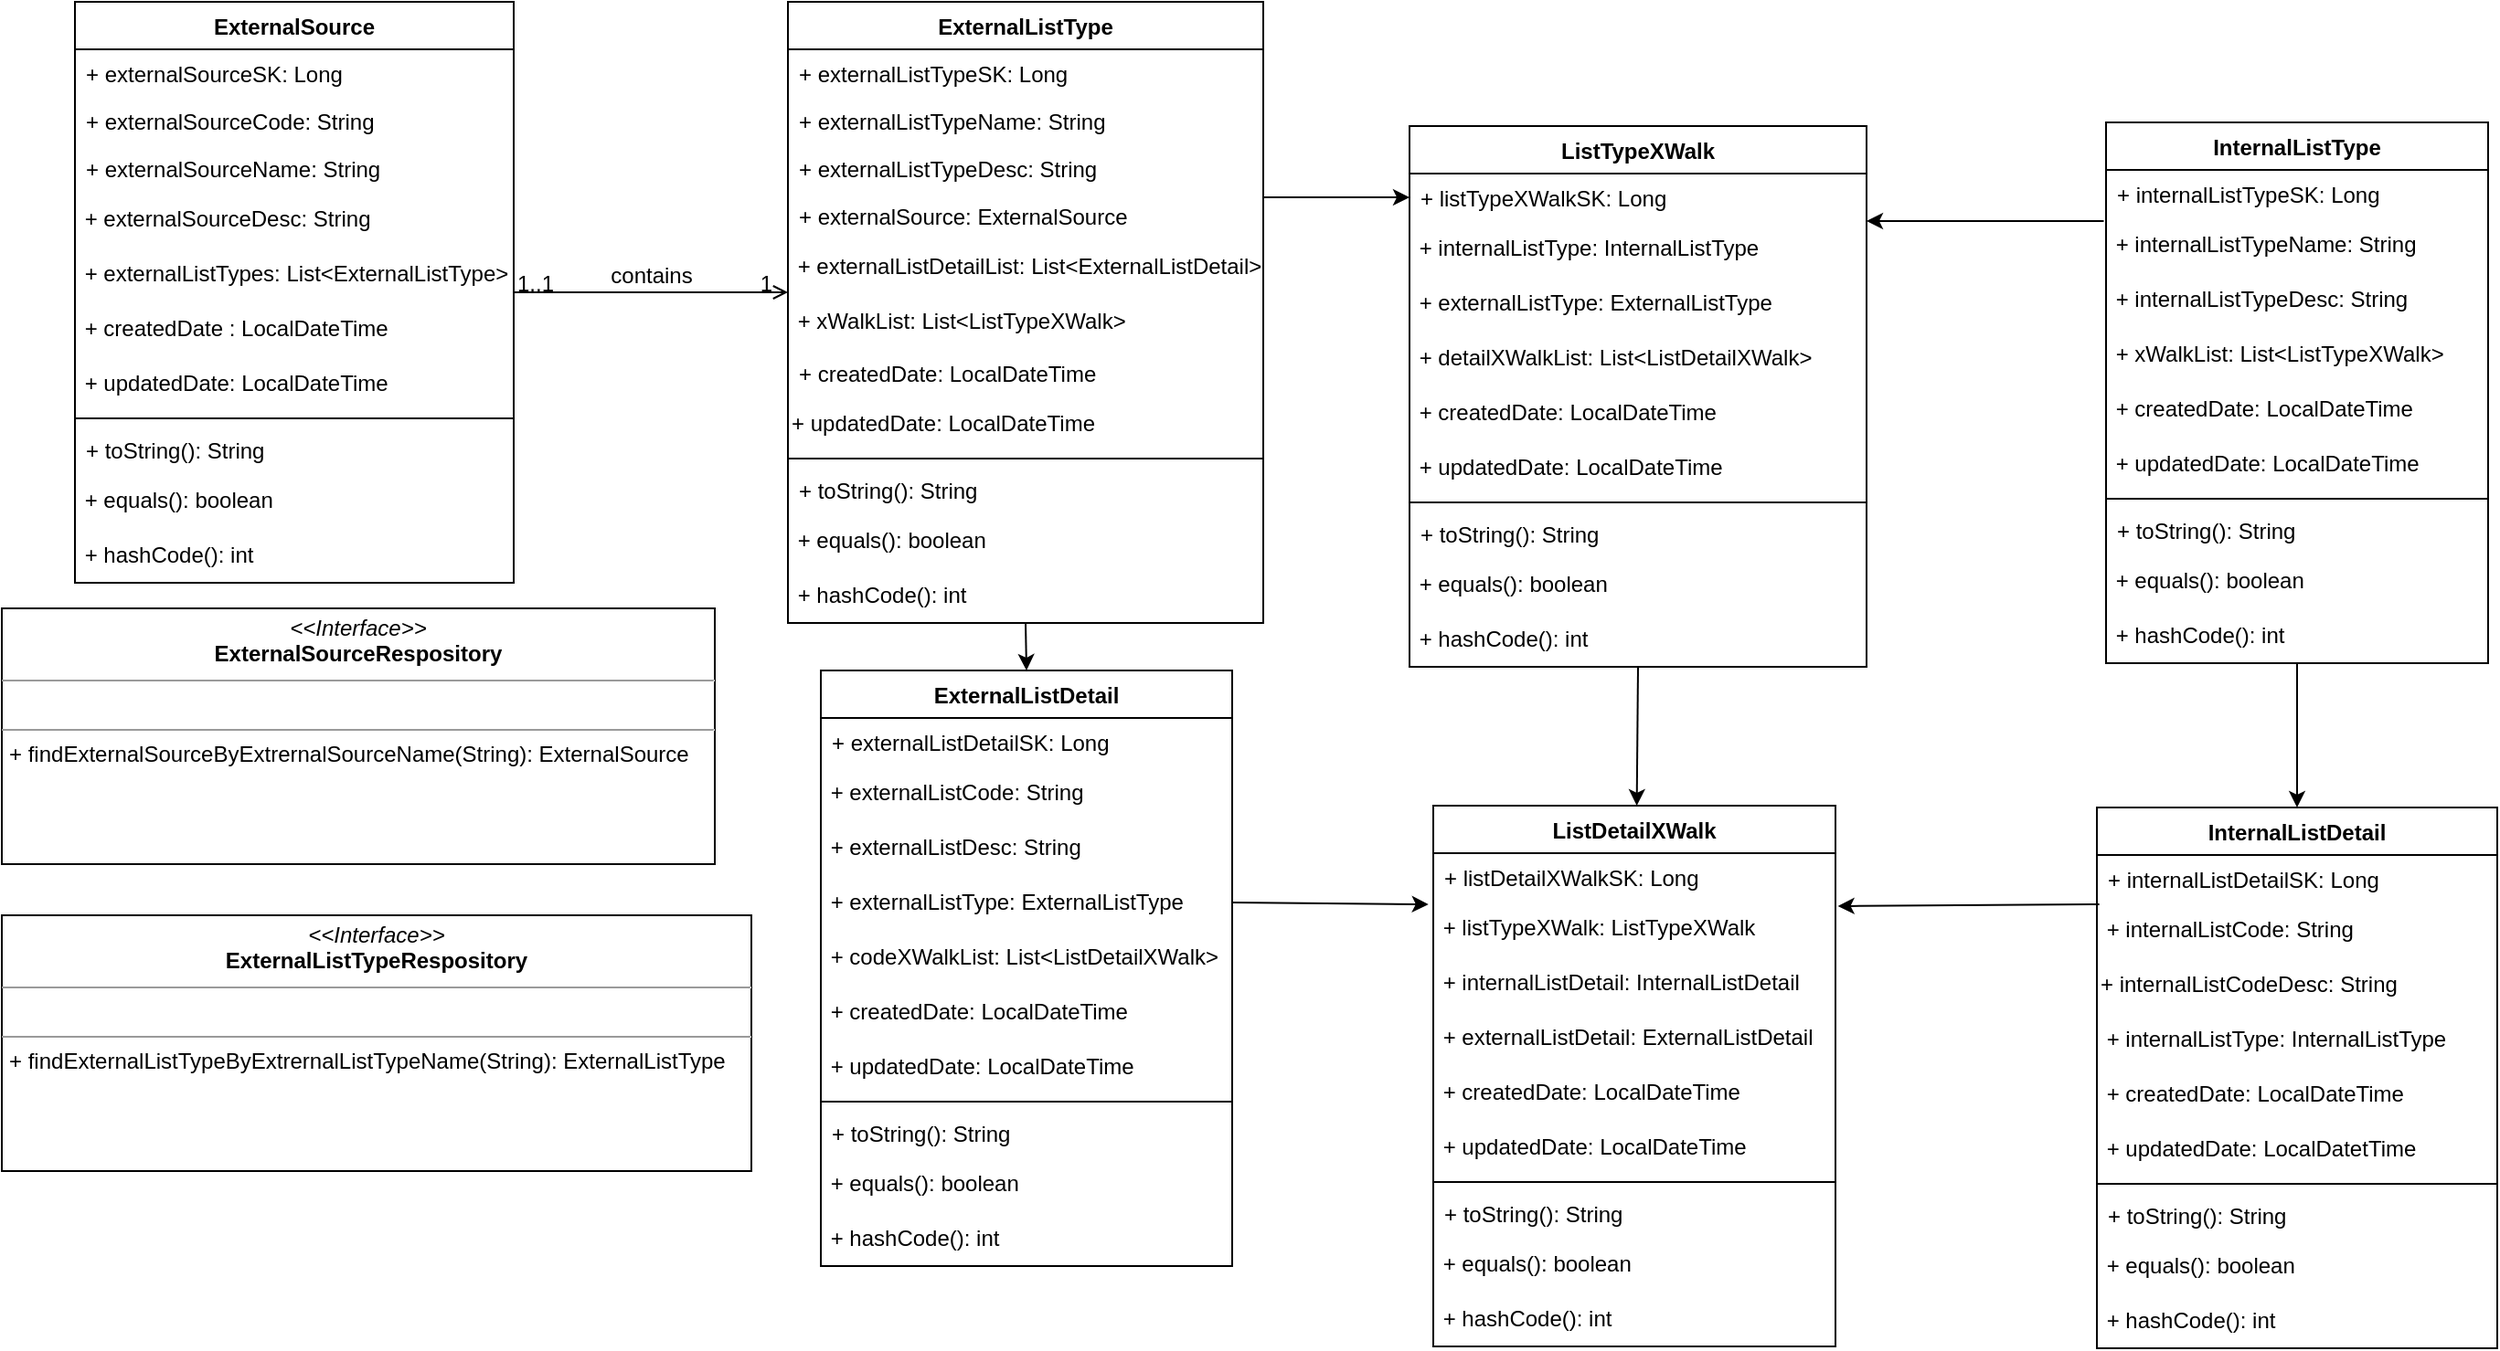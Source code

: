 <mxfile version="16.1.2" type="device"><diagram id="C5RBs43oDa-KdzZeNtuy" name="Page-1"><mxGraphModel dx="1106" dy="767" grid="1" gridSize="10" guides="1" tooltips="1" connect="1" arrows="1" fold="1" page="1" pageScale="1" pageWidth="827" pageHeight="1169" math="0" shadow="0"><root><mxCell id="WIyWlLk6GJQsqaUBKTNV-0"/><mxCell id="WIyWlLk6GJQsqaUBKTNV-1" parent="WIyWlLk6GJQsqaUBKTNV-0"/><mxCell id="zkfFHV4jXpPFQw0GAbJ--0" value="ExternalSource" style="swimlane;fontStyle=1;align=center;verticalAlign=top;childLayout=stackLayout;horizontal=1;startSize=26;horizontalStack=0;resizeParent=1;resizeLast=0;collapsible=1;marginBottom=0;rounded=0;shadow=0;strokeWidth=1;" parent="WIyWlLk6GJQsqaUBKTNV-1" vertex="1"><mxGeometry x="50" y="60" width="240" height="318" as="geometry"><mxRectangle x="230" y="140" width="160" height="26" as="alternateBounds"/></mxGeometry></mxCell><mxCell id="zkfFHV4jXpPFQw0GAbJ--1" value="+ externalSourceSK: Long" style="text;align=left;verticalAlign=top;spacingLeft=4;spacingRight=4;overflow=hidden;rotatable=0;points=[[0,0.5],[1,0.5]];portConstraint=eastwest;" parent="zkfFHV4jXpPFQw0GAbJ--0" vertex="1"><mxGeometry y="26" width="240" height="26" as="geometry"/></mxCell><mxCell id="zkfFHV4jXpPFQw0GAbJ--2" value="+ externalSourceCode: String" style="text;align=left;verticalAlign=top;spacingLeft=4;spacingRight=4;overflow=hidden;rotatable=0;points=[[0,0.5],[1,0.5]];portConstraint=eastwest;rounded=0;shadow=0;html=0;" parent="zkfFHV4jXpPFQw0GAbJ--0" vertex="1"><mxGeometry y="52" width="240" height="26" as="geometry"/></mxCell><mxCell id="zkfFHV4jXpPFQw0GAbJ--3" value="+ externalSourceName: String" style="text;align=left;verticalAlign=top;spacingLeft=4;spacingRight=4;overflow=hidden;rotatable=0;points=[[0,0.5],[1,0.5]];portConstraint=eastwest;rounded=0;shadow=0;html=0;" parent="zkfFHV4jXpPFQw0GAbJ--0" vertex="1"><mxGeometry y="78" width="240" height="26" as="geometry"/></mxCell><mxCell id="3msyaj3gXIcrl6Ido44w-1" value="&amp;nbsp;+ externalSourceDesc: String" style="text;html=1;strokeColor=none;fillColor=none;align=left;verticalAlign=middle;whiteSpace=wrap;rounded=0;" parent="zkfFHV4jXpPFQw0GAbJ--0" vertex="1"><mxGeometry y="104" width="240" height="30" as="geometry"/></mxCell><mxCell id="48-1AL8xrBdTlDWP6I7r-0" value="&amp;nbsp;+ externalListTypes: List&amp;lt;ExternalListType&amp;gt;" style="text;html=1;strokeColor=none;fillColor=none;align=left;verticalAlign=middle;whiteSpace=wrap;rounded=0;" parent="zkfFHV4jXpPFQw0GAbJ--0" vertex="1"><mxGeometry y="134" width="240" height="30" as="geometry"/></mxCell><mxCell id="3msyaj3gXIcrl6Ido44w-2" value="&amp;nbsp;+ createdDate : LocalDateTime" style="text;html=1;strokeColor=none;fillColor=none;align=left;verticalAlign=middle;whiteSpace=wrap;rounded=0;" parent="zkfFHV4jXpPFQw0GAbJ--0" vertex="1"><mxGeometry y="164" width="240" height="30" as="geometry"/></mxCell><mxCell id="3msyaj3gXIcrl6Ido44w-3" value="&amp;nbsp;+ updatedDate: LocalDateTime" style="text;html=1;strokeColor=none;fillColor=none;align=left;verticalAlign=middle;whiteSpace=wrap;rounded=0;" parent="zkfFHV4jXpPFQw0GAbJ--0" vertex="1"><mxGeometry y="194" width="240" height="30" as="geometry"/></mxCell><mxCell id="zkfFHV4jXpPFQw0GAbJ--4" value="" style="line;html=1;strokeWidth=1;align=left;verticalAlign=middle;spacingTop=-1;spacingLeft=3;spacingRight=3;rotatable=0;labelPosition=right;points=[];portConstraint=eastwest;" parent="zkfFHV4jXpPFQw0GAbJ--0" vertex="1"><mxGeometry y="224" width="240" height="8" as="geometry"/></mxCell><mxCell id="3msyaj3gXIcrl6Ido44w-60" value="+ toString(): String" style="text;strokeColor=none;fillColor=none;align=left;verticalAlign=top;spacingLeft=4;spacingRight=4;overflow=hidden;rotatable=0;points=[[0,0.5],[1,0.5]];portConstraint=eastwest;" parent="zkfFHV4jXpPFQw0GAbJ--0" vertex="1"><mxGeometry y="232" width="240" height="26" as="geometry"/></mxCell><mxCell id="3msyaj3gXIcrl6Ido44w-63" value="&amp;nbsp;+ equals(): boolean" style="text;html=1;strokeColor=none;fillColor=none;align=left;verticalAlign=middle;whiteSpace=wrap;rounded=0;" parent="zkfFHV4jXpPFQw0GAbJ--0" vertex="1"><mxGeometry y="258" width="240" height="30" as="geometry"/></mxCell><mxCell id="3msyaj3gXIcrl6Ido44w-69" value="&amp;nbsp;+ hashCode(): int" style="text;html=1;strokeColor=none;fillColor=none;align=left;verticalAlign=middle;whiteSpace=wrap;rounded=0;" parent="zkfFHV4jXpPFQw0GAbJ--0" vertex="1"><mxGeometry y="288" width="240" height="30" as="geometry"/></mxCell><mxCell id="zkfFHV4jXpPFQw0GAbJ--17" value="ExternalListType" style="swimlane;fontStyle=1;align=center;verticalAlign=top;childLayout=stackLayout;horizontal=1;startSize=26;horizontalStack=0;resizeParent=1;resizeLast=0;collapsible=1;marginBottom=0;rounded=0;shadow=0;strokeWidth=1;" parent="WIyWlLk6GJQsqaUBKTNV-1" vertex="1"><mxGeometry x="440" y="60" width="260" height="340" as="geometry"><mxRectangle x="550" y="140" width="160" height="26" as="alternateBounds"/></mxGeometry></mxCell><mxCell id="zkfFHV4jXpPFQw0GAbJ--18" value="+ externalListTypeSK: Long" style="text;align=left;verticalAlign=top;spacingLeft=4;spacingRight=4;overflow=hidden;rotatable=0;points=[[0,0.5],[1,0.5]];portConstraint=eastwest;" parent="zkfFHV4jXpPFQw0GAbJ--17" vertex="1"><mxGeometry y="26" width="260" height="26" as="geometry"/></mxCell><mxCell id="zkfFHV4jXpPFQw0GAbJ--19" value="+ externalListTypeName: String" style="text;align=left;verticalAlign=top;spacingLeft=4;spacingRight=4;overflow=hidden;rotatable=0;points=[[0,0.5],[1,0.5]];portConstraint=eastwest;rounded=0;shadow=0;html=0;" parent="zkfFHV4jXpPFQw0GAbJ--17" vertex="1"><mxGeometry y="52" width="260" height="26" as="geometry"/></mxCell><mxCell id="zkfFHV4jXpPFQw0GAbJ--20" value="+ externalListTypeDesc: String" style="text;align=left;verticalAlign=top;spacingLeft=4;spacingRight=4;overflow=hidden;rotatable=0;points=[[0,0.5],[1,0.5]];portConstraint=eastwest;rounded=0;shadow=0;html=0;" parent="zkfFHV4jXpPFQw0GAbJ--17" vertex="1"><mxGeometry y="78" width="260" height="26" as="geometry"/></mxCell><mxCell id="zkfFHV4jXpPFQw0GAbJ--21" value="+ externalSource: ExternalSource" style="text;align=left;verticalAlign=top;spacingLeft=4;spacingRight=4;overflow=hidden;rotatable=0;points=[[0,0.5],[1,0.5]];portConstraint=eastwest;rounded=0;shadow=0;html=0;" parent="zkfFHV4jXpPFQw0GAbJ--17" vertex="1"><mxGeometry y="104" width="260" height="26" as="geometry"/></mxCell><mxCell id="48-1AL8xrBdTlDWP6I7r-1" value="&amp;nbsp;+ externalListDetailList: List&amp;lt;ExternalListDetail&amp;gt;" style="text;html=1;strokeColor=none;fillColor=none;align=left;verticalAlign=middle;whiteSpace=wrap;rounded=0;" parent="zkfFHV4jXpPFQw0GAbJ--17" vertex="1"><mxGeometry y="130" width="260" height="30" as="geometry"/></mxCell><mxCell id="Tx6C2-K2at187DrVTWBH-2" value="&amp;nbsp;+ xWalkList: List&amp;lt;ListTypeXWalk&amp;gt;" style="text;html=1;strokeColor=none;fillColor=none;align=left;verticalAlign=middle;whiteSpace=wrap;rounded=0;" parent="zkfFHV4jXpPFQw0GAbJ--17" vertex="1"><mxGeometry y="160" width="260" height="30" as="geometry"/></mxCell><mxCell id="zkfFHV4jXpPFQw0GAbJ--22" value="+ createdDate: LocalDateTime" style="text;align=left;verticalAlign=top;spacingLeft=4;spacingRight=4;overflow=hidden;rotatable=0;points=[[0,0.5],[1,0.5]];portConstraint=eastwest;rounded=0;shadow=0;html=0;" parent="zkfFHV4jXpPFQw0GAbJ--17" vertex="1"><mxGeometry y="190" width="260" height="26" as="geometry"/></mxCell><mxCell id="3msyaj3gXIcrl6Ido44w-17" value="+ updatedDate: LocalDateTime" style="text;html=1;strokeColor=none;fillColor=none;align=left;verticalAlign=middle;whiteSpace=wrap;rounded=0;" parent="zkfFHV4jXpPFQw0GAbJ--17" vertex="1"><mxGeometry y="216" width="260" height="30" as="geometry"/></mxCell><mxCell id="zkfFHV4jXpPFQw0GAbJ--23" value="" style="line;html=1;strokeWidth=1;align=left;verticalAlign=middle;spacingTop=-1;spacingLeft=3;spacingRight=3;rotatable=0;labelPosition=right;points=[];portConstraint=eastwest;" parent="zkfFHV4jXpPFQw0GAbJ--17" vertex="1"><mxGeometry y="246" width="260" height="8" as="geometry"/></mxCell><mxCell id="3msyaj3gXIcrl6Ido44w-59" value="+ toString(): String" style="text;strokeColor=none;fillColor=none;align=left;verticalAlign=top;spacingLeft=4;spacingRight=4;overflow=hidden;rotatable=0;points=[[0,0.5],[1,0.5]];portConstraint=eastwest;" parent="zkfFHV4jXpPFQw0GAbJ--17" vertex="1"><mxGeometry y="254" width="260" height="26" as="geometry"/></mxCell><mxCell id="3msyaj3gXIcrl6Ido44w-64" value="&amp;nbsp;+ equals(): boolean" style="text;html=1;strokeColor=none;fillColor=none;align=left;verticalAlign=middle;whiteSpace=wrap;rounded=0;" parent="zkfFHV4jXpPFQw0GAbJ--17" vertex="1"><mxGeometry y="280" width="260" height="30" as="geometry"/></mxCell><mxCell id="3msyaj3gXIcrl6Ido44w-68" value="&amp;nbsp;+ hashCode(): int" style="text;html=1;strokeColor=none;fillColor=none;align=left;verticalAlign=middle;whiteSpace=wrap;rounded=0;" parent="zkfFHV4jXpPFQw0GAbJ--17" vertex="1"><mxGeometry y="310" width="260" height="30" as="geometry"/></mxCell><mxCell id="zkfFHV4jXpPFQw0GAbJ--26" value="" style="endArrow=open;shadow=0;strokeWidth=1;rounded=0;endFill=1;edgeStyle=elbowEdgeStyle;elbow=vertical;" parent="WIyWlLk6GJQsqaUBKTNV-1" source="zkfFHV4jXpPFQw0GAbJ--0" target="zkfFHV4jXpPFQw0GAbJ--17" edge="1"><mxGeometry x="0.5" y="41" relative="1" as="geometry"><mxPoint x="380" y="192" as="sourcePoint"/><mxPoint x="540" y="192" as="targetPoint"/><mxPoint x="-40" y="32" as="offset"/></mxGeometry></mxCell><mxCell id="zkfFHV4jXpPFQw0GAbJ--27" value="1..1" style="resizable=0;align=left;verticalAlign=bottom;labelBackgroundColor=none;fontSize=12;" parent="zkfFHV4jXpPFQw0GAbJ--26" connectable="0" vertex="1"><mxGeometry x="-1" relative="1" as="geometry"><mxPoint y="4" as="offset"/></mxGeometry></mxCell><mxCell id="zkfFHV4jXpPFQw0GAbJ--28" value="1" style="resizable=0;align=right;verticalAlign=bottom;labelBackgroundColor=none;fontSize=12;" parent="zkfFHV4jXpPFQw0GAbJ--26" connectable="0" vertex="1"><mxGeometry x="1" relative="1" as="geometry"><mxPoint x="-7" y="4" as="offset"/></mxGeometry></mxCell><mxCell id="zkfFHV4jXpPFQw0GAbJ--29" value="contains" style="text;html=1;resizable=0;points=[];;align=center;verticalAlign=middle;labelBackgroundColor=none;rounded=0;shadow=0;strokeWidth=1;fontSize=12;" parent="zkfFHV4jXpPFQw0GAbJ--26" vertex="1" connectable="0"><mxGeometry x="0.5" y="49" relative="1" as="geometry"><mxPoint x="-38" y="40" as="offset"/></mxGeometry></mxCell><mxCell id="3msyaj3gXIcrl6Ido44w-13" value="ExternalListDetail" style="swimlane;fontStyle=1;align=center;verticalAlign=top;childLayout=stackLayout;horizontal=1;startSize=26;horizontalStack=0;resizeParent=1;resizeParentMax=0;resizeLast=0;collapsible=1;marginBottom=0;" parent="WIyWlLk6GJQsqaUBKTNV-1" vertex="1"><mxGeometry x="458" y="426" width="225" height="326" as="geometry"/></mxCell><mxCell id="3msyaj3gXIcrl6Ido44w-14" value="+ externalListDetailSK: Long" style="text;strokeColor=none;fillColor=none;align=left;verticalAlign=top;spacingLeft=4;spacingRight=4;overflow=hidden;rotatable=0;points=[[0,0.5],[1,0.5]];portConstraint=eastwest;" parent="3msyaj3gXIcrl6Ido44w-13" vertex="1"><mxGeometry y="26" width="225" height="26" as="geometry"/></mxCell><mxCell id="3msyaj3gXIcrl6Ido44w-19" value="&amp;nbsp;+ externalListCode: String" style="text;html=1;strokeColor=none;fillColor=none;align=left;verticalAlign=middle;whiteSpace=wrap;rounded=0;" parent="3msyaj3gXIcrl6Ido44w-13" vertex="1"><mxGeometry y="52" width="225" height="30" as="geometry"/></mxCell><mxCell id="3msyaj3gXIcrl6Ido44w-20" value="&amp;nbsp;+ externalListDesc: String" style="text;html=1;strokeColor=none;fillColor=none;align=left;verticalAlign=middle;whiteSpace=wrap;rounded=0;" parent="3msyaj3gXIcrl6Ido44w-13" vertex="1"><mxGeometry y="82" width="225" height="30" as="geometry"/></mxCell><mxCell id="3msyaj3gXIcrl6Ido44w-21" value="&amp;nbsp;+ externalListType: ExternalListType" style="text;html=1;strokeColor=none;fillColor=none;align=left;verticalAlign=middle;whiteSpace=wrap;rounded=0;" parent="3msyaj3gXIcrl6Ido44w-13" vertex="1"><mxGeometry y="112" width="225" height="30" as="geometry"/></mxCell><mxCell id="Tx6C2-K2at187DrVTWBH-3" value="&amp;nbsp;+ codeXWalkList: List&amp;lt;ListDetailXWalk&amp;gt;" style="text;html=1;strokeColor=none;fillColor=none;align=left;verticalAlign=middle;whiteSpace=wrap;rounded=0;" parent="3msyaj3gXIcrl6Ido44w-13" vertex="1"><mxGeometry y="142" width="225" height="30" as="geometry"/></mxCell><mxCell id="3msyaj3gXIcrl6Ido44w-22" value="&amp;nbsp;+ createdDate: LocalDateTime" style="text;html=1;strokeColor=none;fillColor=none;align=left;verticalAlign=middle;whiteSpace=wrap;rounded=0;" parent="3msyaj3gXIcrl6Ido44w-13" vertex="1"><mxGeometry y="172" width="225" height="30" as="geometry"/></mxCell><mxCell id="3msyaj3gXIcrl6Ido44w-23" value="&amp;nbsp;+ updatedDate: LocalDateTime" style="text;html=1;strokeColor=none;fillColor=none;align=left;verticalAlign=middle;whiteSpace=wrap;rounded=0;" parent="3msyaj3gXIcrl6Ido44w-13" vertex="1"><mxGeometry y="202" width="225" height="30" as="geometry"/></mxCell><mxCell id="3msyaj3gXIcrl6Ido44w-15" value="" style="line;strokeWidth=1;fillColor=none;align=left;verticalAlign=middle;spacingTop=-1;spacingLeft=3;spacingRight=3;rotatable=0;labelPosition=right;points=[];portConstraint=eastwest;" parent="3msyaj3gXIcrl6Ido44w-13" vertex="1"><mxGeometry y="232" width="225" height="8" as="geometry"/></mxCell><mxCell id="3msyaj3gXIcrl6Ido44w-61" value="+ toString(): String" style="text;strokeColor=none;fillColor=none;align=left;verticalAlign=top;spacingLeft=4;spacingRight=4;overflow=hidden;rotatable=0;points=[[0,0.5],[1,0.5]];portConstraint=eastwest;" parent="3msyaj3gXIcrl6Ido44w-13" vertex="1"><mxGeometry y="240" width="225" height="26" as="geometry"/></mxCell><mxCell id="3msyaj3gXIcrl6Ido44w-65" value="&amp;nbsp;+ equals(): boolean" style="text;html=1;strokeColor=none;fillColor=none;align=left;verticalAlign=middle;whiteSpace=wrap;rounded=0;" parent="3msyaj3gXIcrl6Ido44w-13" vertex="1"><mxGeometry y="266" width="225" height="30" as="geometry"/></mxCell><mxCell id="3msyaj3gXIcrl6Ido44w-70" value="&amp;nbsp;+ hashCode(): int" style="text;html=1;strokeColor=none;fillColor=none;align=left;verticalAlign=middle;whiteSpace=wrap;rounded=0;" parent="3msyaj3gXIcrl6Ido44w-13" vertex="1"><mxGeometry y="296" width="225" height="30" as="geometry"/></mxCell><mxCell id="3msyaj3gXIcrl6Ido44w-18" value="" style="endArrow=classic;html=1;rounded=0;exitX=0.5;exitY=1;exitDx=0;exitDy=0;entryX=0.5;entryY=0;entryDx=0;entryDy=0;" parent="WIyWlLk6GJQsqaUBKTNV-1" source="zkfFHV4jXpPFQw0GAbJ--17" target="3msyaj3gXIcrl6Ido44w-13" edge="1"><mxGeometry width="50" height="50" relative="1" as="geometry"><mxPoint x="710" y="370" as="sourcePoint"/><mxPoint x="760" y="320" as="targetPoint"/></mxGeometry></mxCell><mxCell id="3msyaj3gXIcrl6Ido44w-24" value="InternalListType" style="swimlane;fontStyle=1;align=center;verticalAlign=top;childLayout=stackLayout;horizontal=1;startSize=26;horizontalStack=0;resizeParent=1;resizeParentMax=0;resizeLast=0;collapsible=1;marginBottom=0;" parent="WIyWlLk6GJQsqaUBKTNV-1" vertex="1"><mxGeometry x="1161" y="126" width="209" height="296" as="geometry"/></mxCell><mxCell id="3msyaj3gXIcrl6Ido44w-25" value="+ internalListTypeSK: Long" style="text;strokeColor=none;fillColor=none;align=left;verticalAlign=top;spacingLeft=4;spacingRight=4;overflow=hidden;rotatable=0;points=[[0,0.5],[1,0.5]];portConstraint=eastwest;" parent="3msyaj3gXIcrl6Ido44w-24" vertex="1"><mxGeometry y="26" width="209" height="26" as="geometry"/></mxCell><mxCell id="3msyaj3gXIcrl6Ido44w-46" value="&amp;nbsp;+ internalListTypeName: String" style="text;html=1;strokeColor=none;fillColor=none;align=left;verticalAlign=middle;whiteSpace=wrap;rounded=0;" parent="3msyaj3gXIcrl6Ido44w-24" vertex="1"><mxGeometry y="52" width="209" height="30" as="geometry"/></mxCell><mxCell id="3msyaj3gXIcrl6Ido44w-47" value="&amp;nbsp;+ internalListTypeDesc: String" style="text;html=1;strokeColor=none;fillColor=none;align=left;verticalAlign=middle;whiteSpace=wrap;rounded=0;" parent="3msyaj3gXIcrl6Ido44w-24" vertex="1"><mxGeometry y="82" width="209" height="30" as="geometry"/></mxCell><mxCell id="Tx6C2-K2at187DrVTWBH-1" value="&amp;nbsp;+ xWalkList: List&amp;lt;ListTypeXWalk&amp;gt;" style="text;html=1;strokeColor=none;fillColor=none;align=left;verticalAlign=middle;whiteSpace=wrap;rounded=0;" parent="3msyaj3gXIcrl6Ido44w-24" vertex="1"><mxGeometry y="112" width="209" height="30" as="geometry"/></mxCell><mxCell id="3msyaj3gXIcrl6Ido44w-48" value="&amp;nbsp;+ createdDate: LocalDateTime" style="text;html=1;strokeColor=none;fillColor=none;align=left;verticalAlign=middle;whiteSpace=wrap;rounded=0;" parent="3msyaj3gXIcrl6Ido44w-24" vertex="1"><mxGeometry y="142" width="209" height="30" as="geometry"/></mxCell><mxCell id="3msyaj3gXIcrl6Ido44w-49" value="&amp;nbsp;+ updatedDate: LocalDateTime" style="text;html=1;strokeColor=none;fillColor=none;align=left;verticalAlign=middle;whiteSpace=wrap;rounded=0;" parent="3msyaj3gXIcrl6Ido44w-24" vertex="1"><mxGeometry y="172" width="209" height="30" as="geometry"/></mxCell><mxCell id="3msyaj3gXIcrl6Ido44w-26" value="" style="line;strokeWidth=1;fillColor=none;align=left;verticalAlign=middle;spacingTop=-1;spacingLeft=3;spacingRight=3;rotatable=0;labelPosition=right;points=[];portConstraint=eastwest;" parent="3msyaj3gXIcrl6Ido44w-24" vertex="1"><mxGeometry y="202" width="209" height="8" as="geometry"/></mxCell><mxCell id="3msyaj3gXIcrl6Ido44w-27" value="+ toString(): String" style="text;strokeColor=none;fillColor=none;align=left;verticalAlign=top;spacingLeft=4;spacingRight=4;overflow=hidden;rotatable=0;points=[[0,0.5],[1,0.5]];portConstraint=eastwest;" parent="3msyaj3gXIcrl6Ido44w-24" vertex="1"><mxGeometry y="210" width="209" height="26" as="geometry"/></mxCell><mxCell id="3msyaj3gXIcrl6Ido44w-50" value="&amp;nbsp;+ equals(): boolean" style="text;html=1;strokeColor=none;fillColor=none;align=left;verticalAlign=middle;whiteSpace=wrap;rounded=0;" parent="3msyaj3gXIcrl6Ido44w-24" vertex="1"><mxGeometry y="236" width="209" height="30" as="geometry"/></mxCell><mxCell id="3msyaj3gXIcrl6Ido44w-51" value="&amp;nbsp;+ hashCode(): int" style="text;html=1;strokeColor=none;fillColor=none;align=left;verticalAlign=middle;whiteSpace=wrap;rounded=0;" parent="3msyaj3gXIcrl6Ido44w-24" vertex="1"><mxGeometry y="266" width="209" height="30" as="geometry"/></mxCell><mxCell id="3msyaj3gXIcrl6Ido44w-28" value="InternalListDetail" style="swimlane;fontStyle=1;align=center;verticalAlign=top;childLayout=stackLayout;horizontal=1;startSize=26;horizontalStack=0;resizeParent=1;resizeParentMax=0;resizeLast=0;collapsible=1;marginBottom=0;" parent="WIyWlLk6GJQsqaUBKTNV-1" vertex="1"><mxGeometry x="1156" y="501" width="219" height="296" as="geometry"/></mxCell><mxCell id="3msyaj3gXIcrl6Ido44w-29" value="+ internalListDetailSK: Long" style="text;strokeColor=none;fillColor=none;align=left;verticalAlign=top;spacingLeft=4;spacingRight=4;overflow=hidden;rotatable=0;points=[[0,0.5],[1,0.5]];portConstraint=eastwest;" parent="3msyaj3gXIcrl6Ido44w-28" vertex="1"><mxGeometry y="26" width="219" height="26" as="geometry"/></mxCell><mxCell id="3msyaj3gXIcrl6Ido44w-71" value="&amp;nbsp;+ internalListCode: String" style="text;html=1;strokeColor=none;fillColor=none;align=left;verticalAlign=middle;whiteSpace=wrap;rounded=0;" parent="3msyaj3gXIcrl6Ido44w-28" vertex="1"><mxGeometry y="52" width="219" height="30" as="geometry"/></mxCell><mxCell id="3msyaj3gXIcrl6Ido44w-72" value="+ internalListCodeDesc: String" style="text;html=1;strokeColor=none;fillColor=none;align=left;verticalAlign=middle;whiteSpace=wrap;rounded=0;" parent="3msyaj3gXIcrl6Ido44w-28" vertex="1"><mxGeometry y="82" width="219" height="30" as="geometry"/></mxCell><mxCell id="3msyaj3gXIcrl6Ido44w-74" value="&amp;nbsp;+ internalListType: InternalListType" style="text;html=1;strokeColor=none;fillColor=none;align=left;verticalAlign=middle;whiteSpace=wrap;rounded=0;" parent="3msyaj3gXIcrl6Ido44w-28" vertex="1"><mxGeometry y="112" width="219" height="30" as="geometry"/></mxCell><mxCell id="3msyaj3gXIcrl6Ido44w-75" value="&amp;nbsp;+ createdDate: LocalDateTime" style="text;html=1;strokeColor=none;fillColor=none;align=left;verticalAlign=middle;whiteSpace=wrap;rounded=0;" parent="3msyaj3gXIcrl6Ido44w-28" vertex="1"><mxGeometry y="142" width="219" height="30" as="geometry"/></mxCell><mxCell id="3msyaj3gXIcrl6Ido44w-76" value="&amp;nbsp;+ updatedDate: LocalDatetTime" style="text;html=1;strokeColor=none;fillColor=none;align=left;verticalAlign=middle;whiteSpace=wrap;rounded=0;" parent="3msyaj3gXIcrl6Ido44w-28" vertex="1"><mxGeometry y="172" width="219" height="30" as="geometry"/></mxCell><mxCell id="3msyaj3gXIcrl6Ido44w-30" value="" style="line;strokeWidth=1;fillColor=none;align=left;verticalAlign=middle;spacingTop=-1;spacingLeft=3;spacingRight=3;rotatable=0;labelPosition=right;points=[];portConstraint=eastwest;" parent="3msyaj3gXIcrl6Ido44w-28" vertex="1"><mxGeometry y="202" width="219" height="8" as="geometry"/></mxCell><mxCell id="3msyaj3gXIcrl6Ido44w-52" value="+ toString(): String" style="text;strokeColor=none;fillColor=none;align=left;verticalAlign=top;spacingLeft=4;spacingRight=4;overflow=hidden;rotatable=0;points=[[0,0.5],[1,0.5]];portConstraint=eastwest;" parent="3msyaj3gXIcrl6Ido44w-28" vertex="1"><mxGeometry y="210" width="219" height="26" as="geometry"/></mxCell><mxCell id="3msyaj3gXIcrl6Ido44w-53" value="&amp;nbsp;+ equals(): boolean" style="text;html=1;strokeColor=none;fillColor=none;align=left;verticalAlign=middle;whiteSpace=wrap;rounded=0;" parent="3msyaj3gXIcrl6Ido44w-28" vertex="1"><mxGeometry y="236" width="219" height="30" as="geometry"/></mxCell><mxCell id="3msyaj3gXIcrl6Ido44w-54" value="&amp;nbsp;+ hashCode(): int" style="text;html=1;strokeColor=none;fillColor=none;align=left;verticalAlign=middle;whiteSpace=wrap;rounded=0;" parent="3msyaj3gXIcrl6Ido44w-28" vertex="1"><mxGeometry y="266" width="219" height="30" as="geometry"/></mxCell><mxCell id="3msyaj3gXIcrl6Ido44w-32" value="ListTypeXWalk" style="swimlane;fontStyle=1;align=center;verticalAlign=top;childLayout=stackLayout;horizontal=1;startSize=26;horizontalStack=0;resizeParent=1;resizeParentMax=0;resizeLast=0;collapsible=1;marginBottom=0;" parent="WIyWlLk6GJQsqaUBKTNV-1" vertex="1"><mxGeometry x="780" y="128" width="250" height="296" as="geometry"/></mxCell><mxCell id="3msyaj3gXIcrl6Ido44w-33" value="+ listTypeXWalkSK: Long" style="text;strokeColor=none;fillColor=none;align=left;verticalAlign=top;spacingLeft=4;spacingRight=4;overflow=hidden;rotatable=0;points=[[0,0.5],[1,0.5]];portConstraint=eastwest;" parent="3msyaj3gXIcrl6Ido44w-32" vertex="1"><mxGeometry y="26" width="250" height="26" as="geometry"/></mxCell><mxCell id="3msyaj3gXIcrl6Ido44w-78" value="&amp;nbsp;+ internalListType: InternalListType" style="text;html=1;strokeColor=none;fillColor=none;align=left;verticalAlign=middle;whiteSpace=wrap;rounded=0;" parent="3msyaj3gXIcrl6Ido44w-32" vertex="1"><mxGeometry y="52" width="250" height="30" as="geometry"/></mxCell><mxCell id="3msyaj3gXIcrl6Ido44w-79" value="&amp;nbsp;+ externalListType: ExternalListType" style="text;html=1;strokeColor=none;fillColor=none;align=left;verticalAlign=middle;whiteSpace=wrap;rounded=0;" parent="3msyaj3gXIcrl6Ido44w-32" vertex="1"><mxGeometry y="82" width="250" height="30" as="geometry"/></mxCell><mxCell id="Tx6C2-K2at187DrVTWBH-0" value="&amp;nbsp;+ detailXWalkList: List&amp;lt;ListDetailXWalk&amp;gt;" style="text;html=1;strokeColor=none;fillColor=none;align=left;verticalAlign=middle;whiteSpace=wrap;rounded=0;" parent="3msyaj3gXIcrl6Ido44w-32" vertex="1"><mxGeometry y="112" width="250" height="30" as="geometry"/></mxCell><mxCell id="3msyaj3gXIcrl6Ido44w-80" value="&amp;nbsp;+ createdDate: LocalDateTime" style="text;html=1;strokeColor=none;fillColor=none;align=left;verticalAlign=middle;whiteSpace=wrap;rounded=0;" parent="3msyaj3gXIcrl6Ido44w-32" vertex="1"><mxGeometry y="142" width="250" height="30" as="geometry"/></mxCell><mxCell id="3msyaj3gXIcrl6Ido44w-81" value="&amp;nbsp;+ updatedDate: LocalDateTime" style="text;html=1;strokeColor=none;fillColor=none;align=left;verticalAlign=middle;whiteSpace=wrap;rounded=0;" parent="3msyaj3gXIcrl6Ido44w-32" vertex="1"><mxGeometry y="172" width="250" height="30" as="geometry"/></mxCell><mxCell id="3msyaj3gXIcrl6Ido44w-34" value="" style="line;strokeWidth=1;fillColor=none;align=left;verticalAlign=middle;spacingTop=-1;spacingLeft=3;spacingRight=3;rotatable=0;labelPosition=right;points=[];portConstraint=eastwest;" parent="3msyaj3gXIcrl6Ido44w-32" vertex="1"><mxGeometry y="202" width="250" height="8" as="geometry"/></mxCell><mxCell id="3msyaj3gXIcrl6Ido44w-58" value="+ toString(): String" style="text;strokeColor=none;fillColor=none;align=left;verticalAlign=top;spacingLeft=4;spacingRight=4;overflow=hidden;rotatable=0;points=[[0,0.5],[1,0.5]];portConstraint=eastwest;" parent="3msyaj3gXIcrl6Ido44w-32" vertex="1"><mxGeometry y="210" width="250" height="26" as="geometry"/></mxCell><mxCell id="3msyaj3gXIcrl6Ido44w-62" value="&amp;nbsp;+ equals(): boolean" style="text;html=1;strokeColor=none;fillColor=none;align=left;verticalAlign=middle;whiteSpace=wrap;rounded=0;" parent="3msyaj3gXIcrl6Ido44w-32" vertex="1"><mxGeometry y="236" width="250" height="30" as="geometry"/></mxCell><mxCell id="3msyaj3gXIcrl6Ido44w-67" value="&amp;nbsp;+ hashCode(): int" style="text;html=1;strokeColor=none;fillColor=none;align=left;verticalAlign=middle;whiteSpace=wrap;rounded=0;" parent="3msyaj3gXIcrl6Ido44w-32" vertex="1"><mxGeometry y="266" width="250" height="30" as="geometry"/></mxCell><mxCell id="3msyaj3gXIcrl6Ido44w-36" value="ListDetailXWalk" style="swimlane;fontStyle=1;align=center;verticalAlign=top;childLayout=stackLayout;horizontal=1;startSize=26;horizontalStack=0;resizeParent=1;resizeParentMax=0;resizeLast=0;collapsible=1;marginBottom=0;" parent="WIyWlLk6GJQsqaUBKTNV-1" vertex="1"><mxGeometry x="793" y="500" width="220" height="296" as="geometry"/></mxCell><mxCell id="3msyaj3gXIcrl6Ido44w-37" value="+ listDetailXWalkSK: Long" style="text;strokeColor=none;fillColor=none;align=left;verticalAlign=top;spacingLeft=4;spacingRight=4;overflow=hidden;rotatable=0;points=[[0,0.5],[1,0.5]];portConstraint=eastwest;" parent="3msyaj3gXIcrl6Ido44w-36" vertex="1"><mxGeometry y="26" width="220" height="26" as="geometry"/></mxCell><mxCell id="3msyaj3gXIcrl6Ido44w-82" value="&amp;nbsp;+ listTypeXWalk: ListTypeXWalk" style="text;html=1;strokeColor=none;fillColor=none;align=left;verticalAlign=middle;whiteSpace=wrap;rounded=0;" parent="3msyaj3gXIcrl6Ido44w-36" vertex="1"><mxGeometry y="52" width="220" height="30" as="geometry"/></mxCell><mxCell id="3msyaj3gXIcrl6Ido44w-83" value="&amp;nbsp;+ internalListDetail: InternalListDetail" style="text;html=1;strokeColor=none;fillColor=none;align=left;verticalAlign=middle;whiteSpace=wrap;rounded=0;" parent="3msyaj3gXIcrl6Ido44w-36" vertex="1"><mxGeometry y="82" width="220" height="30" as="geometry"/></mxCell><mxCell id="3msyaj3gXIcrl6Ido44w-84" value="&amp;nbsp;+ externalListDetail: ExternalListDetail" style="text;html=1;strokeColor=none;fillColor=none;align=left;verticalAlign=middle;whiteSpace=wrap;rounded=0;" parent="3msyaj3gXIcrl6Ido44w-36" vertex="1"><mxGeometry y="112" width="220" height="30" as="geometry"/></mxCell><mxCell id="3msyaj3gXIcrl6Ido44w-85" value="&amp;nbsp;+ createdDate: LocalDateTime" style="text;html=1;strokeColor=none;fillColor=none;align=left;verticalAlign=middle;whiteSpace=wrap;rounded=0;" parent="3msyaj3gXIcrl6Ido44w-36" vertex="1"><mxGeometry y="142" width="220" height="30" as="geometry"/></mxCell><mxCell id="3msyaj3gXIcrl6Ido44w-86" value="&amp;nbsp;+ updatedDate: LocalDateTime" style="text;html=1;strokeColor=none;fillColor=none;align=left;verticalAlign=middle;whiteSpace=wrap;rounded=0;" parent="3msyaj3gXIcrl6Ido44w-36" vertex="1"><mxGeometry y="172" width="220" height="30" as="geometry"/></mxCell><mxCell id="3msyaj3gXIcrl6Ido44w-38" value="" style="line;strokeWidth=1;fillColor=none;align=left;verticalAlign=middle;spacingTop=-1;spacingLeft=3;spacingRight=3;rotatable=0;labelPosition=right;points=[];portConstraint=eastwest;" parent="3msyaj3gXIcrl6Ido44w-36" vertex="1"><mxGeometry y="202" width="220" height="8" as="geometry"/></mxCell><mxCell id="3msyaj3gXIcrl6Ido44w-55" value="+ toString(): String" style="text;strokeColor=none;fillColor=none;align=left;verticalAlign=top;spacingLeft=4;spacingRight=4;overflow=hidden;rotatable=0;points=[[0,0.5],[1,0.5]];portConstraint=eastwest;" parent="3msyaj3gXIcrl6Ido44w-36" vertex="1"><mxGeometry y="210" width="220" height="26" as="geometry"/></mxCell><mxCell id="3msyaj3gXIcrl6Ido44w-56" value="&amp;nbsp;+ equals(): boolean" style="text;html=1;strokeColor=none;fillColor=none;align=left;verticalAlign=middle;whiteSpace=wrap;rounded=0;" parent="3msyaj3gXIcrl6Ido44w-36" vertex="1"><mxGeometry y="236" width="220" height="30" as="geometry"/></mxCell><mxCell id="3msyaj3gXIcrl6Ido44w-57" value="&amp;nbsp;+ hashCode(): int" style="text;html=1;strokeColor=none;fillColor=none;align=left;verticalAlign=middle;whiteSpace=wrap;rounded=0;" parent="3msyaj3gXIcrl6Ido44w-36" vertex="1"><mxGeometry y="266" width="220" height="30" as="geometry"/></mxCell><mxCell id="3msyaj3gXIcrl6Ido44w-40" value="" style="endArrow=classic;html=1;rounded=0;exitX=1;exitY=0.115;exitDx=0;exitDy=0;exitPerimeter=0;entryX=0;entryY=0.5;entryDx=0;entryDy=0;" parent="WIyWlLk6GJQsqaUBKTNV-1" source="zkfFHV4jXpPFQw0GAbJ--21" target="3msyaj3gXIcrl6Ido44w-33" edge="1"><mxGeometry width="50" height="50" relative="1" as="geometry"><mxPoint x="710" y="320" as="sourcePoint"/><mxPoint x="760" y="270" as="targetPoint"/></mxGeometry></mxCell><mxCell id="3msyaj3gXIcrl6Ido44w-42" value="" style="endArrow=classic;html=1;rounded=0;exitX=0.5;exitY=1;exitDx=0;exitDy=0;" parent="WIyWlLk6GJQsqaUBKTNV-1" source="3msyaj3gXIcrl6Ido44w-67" target="3msyaj3gXIcrl6Ido44w-36" edge="1"><mxGeometry width="50" height="50" relative="1" as="geometry"><mxPoint x="848" y="280" as="sourcePoint"/><mxPoint x="960" y="240" as="targetPoint"/></mxGeometry></mxCell><mxCell id="3msyaj3gXIcrl6Ido44w-43" value="" style="endArrow=classic;html=1;rounded=0;exitX=1;exitY=0.5;exitDx=0;exitDy=0;entryX=-0.012;entryY=1.077;entryDx=0;entryDy=0;entryPerimeter=0;" parent="WIyWlLk6GJQsqaUBKTNV-1" source="3msyaj3gXIcrl6Ido44w-21" target="3msyaj3gXIcrl6Ido44w-37" edge="1"><mxGeometry width="50" height="50" relative="1" as="geometry"><mxPoint x="700" y="570" as="sourcePoint"/><mxPoint x="750" y="520" as="targetPoint"/></mxGeometry></mxCell><mxCell id="3msyaj3gXIcrl6Ido44w-44" value="" style="endArrow=classic;html=1;rounded=0;exitX=-0.006;exitY=1.077;exitDx=0;exitDy=0;exitPerimeter=0;" parent="WIyWlLk6GJQsqaUBKTNV-1" source="3msyaj3gXIcrl6Ido44w-25" edge="1"><mxGeometry width="50" height="50" relative="1" as="geometry"><mxPoint x="990" y="290" as="sourcePoint"/><mxPoint x="1030" y="180" as="targetPoint"/></mxGeometry></mxCell><mxCell id="3msyaj3gXIcrl6Ido44w-45" value="" style="endArrow=classic;html=1;rounded=0;entryX=1.006;entryY=1.115;entryDx=0;entryDy=0;entryPerimeter=0;exitX=0.006;exitY=1.038;exitDx=0;exitDy=0;exitPerimeter=0;" parent="WIyWlLk6GJQsqaUBKTNV-1" source="3msyaj3gXIcrl6Ido44w-29" target="3msyaj3gXIcrl6Ido44w-37" edge="1"><mxGeometry width="50" height="50" relative="1" as="geometry"><mxPoint x="990" y="620" as="sourcePoint"/><mxPoint x="1040" y="570" as="targetPoint"/></mxGeometry></mxCell><mxCell id="3msyaj3gXIcrl6Ido44w-77" value="" style="endArrow=classic;html=1;rounded=0;exitX=0.5;exitY=1;exitDx=0;exitDy=0;entryX=0.5;entryY=0;entryDx=0;entryDy=0;" parent="WIyWlLk6GJQsqaUBKTNV-1" source="3msyaj3gXIcrl6Ido44w-51" target="3msyaj3gXIcrl6Ido44w-28" edge="1"><mxGeometry width="50" height="50" relative="1" as="geometry"><mxPoint x="1490" y="560" as="sourcePoint"/><mxPoint x="1540" y="510" as="targetPoint"/></mxGeometry></mxCell><mxCell id="3msyaj3gXIcrl6Ido44w-87" value="&lt;p style=&quot;margin: 0px ; margin-top: 4px ; text-align: center&quot;&gt;&lt;i&gt;&amp;lt;&amp;lt;Interface&amp;gt;&amp;gt;&lt;/i&gt;&lt;br&gt;&lt;b&gt;ExternalSourceRespository&lt;/b&gt;&lt;/p&gt;&lt;hr size=&quot;1&quot;&gt;&lt;p style=&quot;margin: 0px ; margin-left: 4px&quot;&gt;&lt;br&gt;&lt;/p&gt;&lt;hr size=&quot;1&quot;&gt;&lt;p style=&quot;margin: 0px ; margin-left: 4px&quot;&gt;+ findExternalSourceByExtrernalSourceName(String): ExternalSource&lt;br&gt;&lt;/p&gt;" style="verticalAlign=top;align=left;overflow=fill;fontSize=12;fontFamily=Helvetica;html=1;" parent="WIyWlLk6GJQsqaUBKTNV-1" vertex="1"><mxGeometry x="10" y="392" width="390" height="140" as="geometry"/></mxCell><mxCell id="Oa3OhHR_nSk1rm1xFsDd-0" value="&lt;p style=&quot;margin: 0px ; margin-top: 4px ; text-align: center&quot;&gt;&lt;i&gt;&amp;lt;&amp;lt;Interface&amp;gt;&amp;gt;&lt;/i&gt;&lt;br&gt;&lt;b&gt;ExternalListTypeRespository&lt;/b&gt;&lt;/p&gt;&lt;hr size=&quot;1&quot;&gt;&lt;p style=&quot;margin: 0px ; margin-left: 4px&quot;&gt;&lt;br&gt;&lt;/p&gt;&lt;hr size=&quot;1&quot;&gt;&lt;p style=&quot;margin: 0px ; margin-left: 4px&quot;&gt;+ findExternalListTypeByExtrernalListTypeName(String): ExternalListType&lt;br&gt;&lt;/p&gt;" style="verticalAlign=top;align=left;overflow=fill;fontSize=12;fontFamily=Helvetica;html=1;" vertex="1" parent="WIyWlLk6GJQsqaUBKTNV-1"><mxGeometry x="10" y="560" width="410" height="140" as="geometry"/></mxCell></root></mxGraphModel></diagram></mxfile>